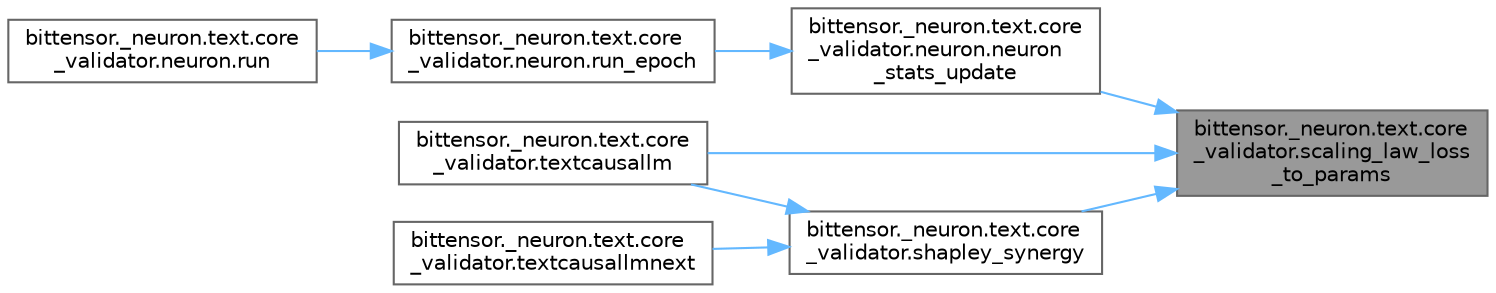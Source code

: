digraph "bittensor._neuron.text.core_validator.scaling_law_loss_to_params"
{
 // LATEX_PDF_SIZE
  bgcolor="transparent";
  edge [fontname=Helvetica,fontsize=10,labelfontname=Helvetica,labelfontsize=10];
  node [fontname=Helvetica,fontsize=10,shape=box,height=0.2,width=0.4];
  rankdir="RL";
  Node1 [label="bittensor._neuron.text.core\l_validator.scaling_law_loss\l_to_params",height=0.2,width=0.4,color="gray40", fillcolor="grey60", style="filled", fontcolor="black",tooltip=" "];
  Node1 -> Node2 [dir="back",color="steelblue1",style="solid"];
  Node2 [label="bittensor._neuron.text.core\l_validator.neuron.neuron\l_stats_update",height=0.2,width=0.4,color="grey40", fillcolor="white", style="filled",URL="$classbittensor_1_1__neuron_1_1text_1_1core__validator_1_1neuron.html#a43ede3459d2681a5161139214560768d",tooltip=" "];
  Node2 -> Node3 [dir="back",color="steelblue1",style="solid"];
  Node3 [label="bittensor._neuron.text.core\l_validator.neuron.run_epoch",height=0.2,width=0.4,color="grey40", fillcolor="white", style="filled",URL="$classbittensor_1_1__neuron_1_1text_1_1core__validator_1_1neuron.html#ab45b9c37a17f218b1de1a3fe4e23e8c9",tooltip=" "];
  Node3 -> Node4 [dir="back",color="steelblue1",style="solid"];
  Node4 [label="bittensor._neuron.text.core\l_validator.neuron.run",height=0.2,width=0.4,color="grey40", fillcolor="white", style="filled",URL="$classbittensor_1_1__neuron_1_1text_1_1core__validator_1_1neuron.html#a0ff541e6cbd41a29bec67566e2a31db3",tooltip=" "];
  Node1 -> Node5 [dir="back",color="steelblue1",style="solid"];
  Node5 [label="bittensor._neuron.text.core\l_validator.shapley_synergy",height=0.2,width=0.4,color="grey40", fillcolor="white", style="filled",URL="$namespacebittensor_1_1__neuron_1_1text_1_1core__validator.html#a1bd51d8fbf1d03308c1beb60fd961dd1",tooltip=" "];
  Node5 -> Node6 [dir="back",color="steelblue1",style="solid"];
  Node6 [label="bittensor._neuron.text.core\l_validator.textcausallm",height=0.2,width=0.4,color="grey40", fillcolor="white", style="filled",URL="$namespacebittensor_1_1__neuron_1_1text_1_1core__validator.html#a156659d617f14885b3e5c58286bf0ef5",tooltip=" "];
  Node5 -> Node7 [dir="back",color="steelblue1",style="solid"];
  Node7 [label="bittensor._neuron.text.core\l_validator.textcausallmnext",height=0.2,width=0.4,color="grey40", fillcolor="white", style="filled",URL="$namespacebittensor_1_1__neuron_1_1text_1_1core__validator.html#ae13e132bc899ab97f56d1243dfdd9628",tooltip=" "];
  Node1 -> Node6 [dir="back",color="steelblue1",style="solid"];
}
